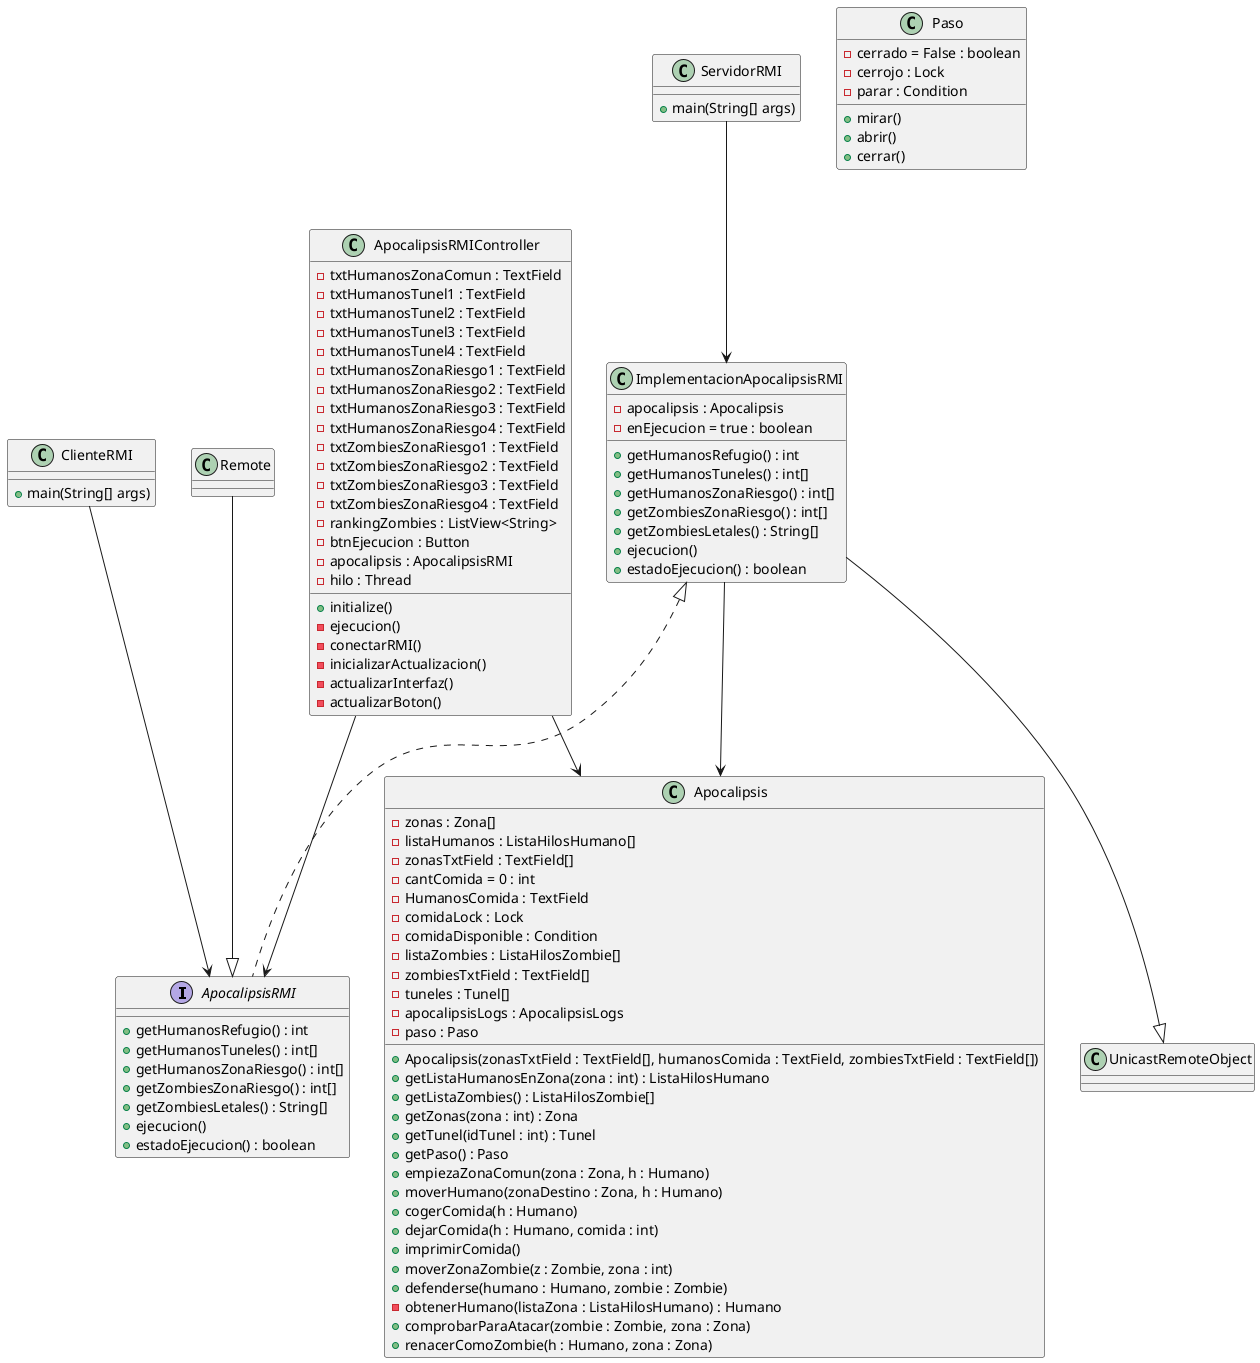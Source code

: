 @startuml
'https://plantuml.com/class-diagram

interface ApocalipsisRMI
class ImplementacionApocalipsisRMI
class ApocalipsisRMIController
class Paso
class ServidorRMI
class ClienteRMI
class Apocalipsis

interface ApocalipsisRMI{
+getHumanosRefugio() : int
+getHumanosTuneles() : int[]
+getHumanosZonaRiesgo() : int[]
+getZombiesZonaRiesgo() : int[]
+getZombiesLetales() : String[]
+ejecucion()
+estadoEjecucion() : boolean
}

class ImplementacionApocalipsisRMI{
-apocalipsis : Apocalipsis
-enEjecucion = true : boolean
+getHumanosRefugio() : int
+getHumanosTuneles() : int[]
+getHumanosZonaRiesgo() : int[]
+getZombiesZonaRiesgo() : int[]
+getZombiesLetales() : String[]
+ejecucion()
+estadoEjecucion() : boolean
}

class ApocalipsisRMIController {
-txtHumanosZonaComun : TextField
-txtHumanosTunel1 : TextField
-txtHumanosTunel2 : TextField
-txtHumanosTunel3 : TextField
-txtHumanosTunel4 : TextField
-txtHumanosZonaRiesgo1 : TextField
-txtHumanosZonaRiesgo2 : TextField
-txtHumanosZonaRiesgo3 : TextField
-txtHumanosZonaRiesgo4 : TextField
-txtZombiesZonaRiesgo1 : TextField
-txtZombiesZonaRiesgo2 : TextField
-txtZombiesZonaRiesgo3 : TextField
-txtZombiesZonaRiesgo4 : TextField
-rankingZombies : ListView<String>
-btnEjecucion : Button
-apocalipsis : ApocalipsisRMI
-hilo : Thread
+initialize()
-ejecucion()
-conectarRMI()
-inicializarActualizacion()
-actualizarInterfaz()
-actualizarBoton()
}

class Paso {
-cerrado = False : boolean
-cerrojo : Lock
-parar : Condition
+mirar()
+abrir()
+cerrar()
}

class ServidorRMI {
+main(String[] args)
}

class ClienteRMI {
+main(String[] args)
}

class Apocalipsis{
-zonas : Zona[]
-listaHumanos : ListaHilosHumano[]
-zonasTxtField : TextField[]
-cantComida = 0 : int
-HumanosComida : TextField
-comidaLock : Lock
-comidaDisponible : Condition
-listaZombies : ListaHilosZombie[]
-zombiesTxtField : TextField[]
-tuneles : Tunel[]
-apocalipsisLogs : ApocalipsisLogs
-paso : Paso

+Apocalipsis(zonasTxtField : TextField[], humanosComida : TextField, zombiesTxtField : TextField[])
+getListaHumanosEnZona(zona : int) : ListaHilosHumano
+getListaZombies() : ListaHilosZombie[]
+getZonas(zona : int) : Zona
+getTunel(idTunel : int) : Tunel
+getPaso() : Paso
+empiezaZonaComun(zona : Zona, h : Humano)
+moverHumano(zonaDestino : Zona, h : Humano)
+cogerComida(h : Humano)
+dejarComida(h : Humano, comida : int)
+imprimirComida()
+moverZonaZombie(z : Zombie, zona : int)
+defenderse(humano : Humano, zombie : Zombie)
-obtenerHumano(listaZona : ListaHilosHumano) : Humano
+comprobarParaAtacar(zombie : Zombie, zona : Zona)
+renacerComoZombie(h : Humano, zona : Zona)
}

Remote --|> ApocalipsisRMI
ImplementacionApocalipsisRMI --|> UnicastRemoteObject
ImplementacionApocalipsisRMI <|.. ApocalipsisRMI
ServidorRMI --> ImplementacionApocalipsisRMI
ClienteRMI --> ApocalipsisRMI
ApocalipsisRMIController --> ApocalipsisRMI
ApocalipsisRMIController --> Apocalipsis
ImplementacionApocalipsisRMI --> Apocalipsis

@enduml